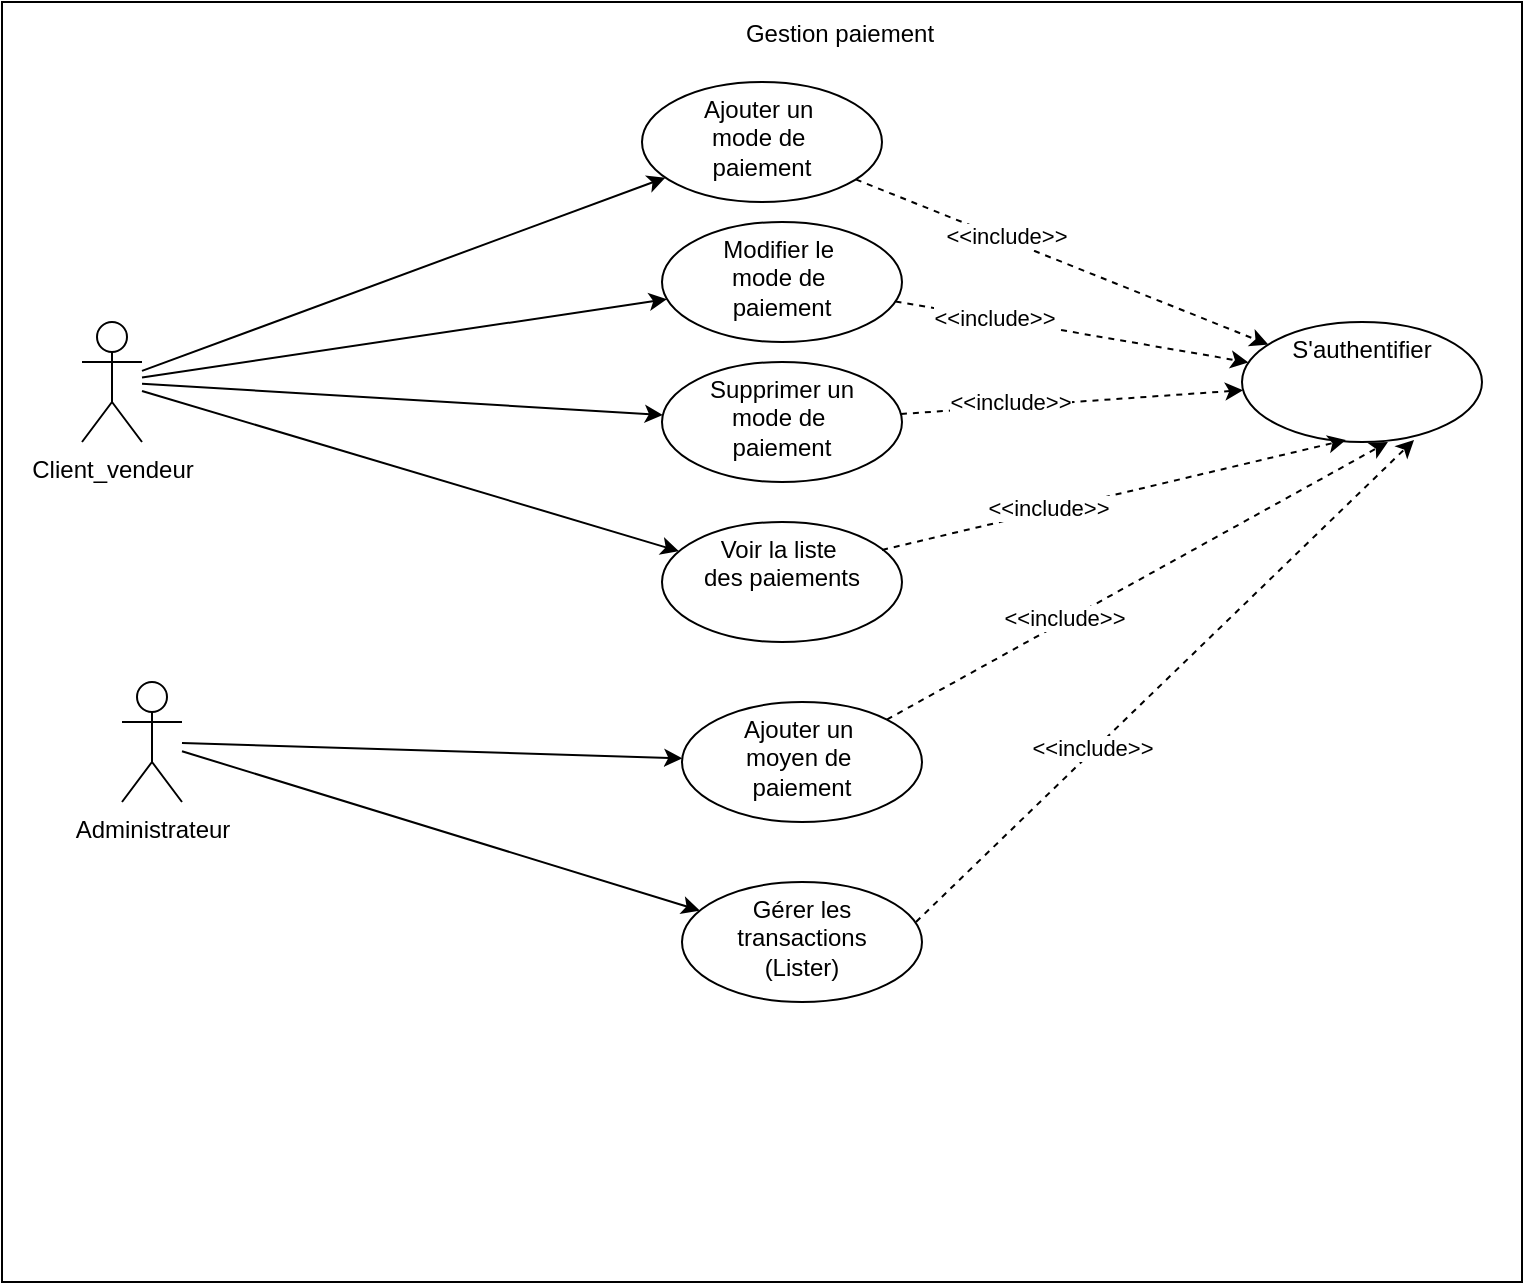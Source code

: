 <mxfile version="15.8.7" type="device"><diagram id="93TwWpJ5N_MrGACuFquo" name="Page-1"><mxGraphModel dx="786" dy="407" grid="1" gridSize="10" guides="1" tooltips="1" connect="1" arrows="1" fold="1" page="1" pageScale="1" pageWidth="827" pageHeight="1169" math="0" shadow="0"><root><mxCell id="0"/><mxCell id="1" parent="0"/><mxCell id="UAsrpyPvyt6wrDo05yFp-1" value="" style="rounded=0;whiteSpace=wrap;html=1;" vertex="1" parent="1"><mxGeometry y="80" width="760" height="640" as="geometry"/></mxCell><mxCell id="UAsrpyPvyt6wrDo05yFp-8" value="" style="rounded=0;orthogonalLoop=1;jettySize=auto;html=1;" edge="1" parent="1" source="UAsrpyPvyt6wrDo05yFp-2" target="UAsrpyPvyt6wrDo05yFp-7"><mxGeometry relative="1" as="geometry"/></mxCell><mxCell id="UAsrpyPvyt6wrDo05yFp-10" value="" style="edgeStyle=none;rounded=0;orthogonalLoop=1;jettySize=auto;html=1;" edge="1" parent="1" source="UAsrpyPvyt6wrDo05yFp-2" target="UAsrpyPvyt6wrDo05yFp-9"><mxGeometry relative="1" as="geometry"/></mxCell><mxCell id="UAsrpyPvyt6wrDo05yFp-17" value="" style="edgeStyle=none;rounded=0;orthogonalLoop=1;jettySize=auto;html=1;" edge="1" parent="1" source="UAsrpyPvyt6wrDo05yFp-2" target="UAsrpyPvyt6wrDo05yFp-16"><mxGeometry relative="1" as="geometry"/></mxCell><mxCell id="UAsrpyPvyt6wrDo05yFp-39" value="" style="edgeStyle=none;rounded=0;orthogonalLoop=1;jettySize=auto;html=1;strokeColor=default;" edge="1" parent="1" source="UAsrpyPvyt6wrDo05yFp-2" target="UAsrpyPvyt6wrDo05yFp-38"><mxGeometry relative="1" as="geometry"/></mxCell><mxCell id="UAsrpyPvyt6wrDo05yFp-2" value="Client_vendeur" style="shape=umlActor;verticalLabelPosition=bottom;verticalAlign=top;html=1;outlineConnect=0;" vertex="1" parent="1"><mxGeometry x="40" y="240" width="30" height="60" as="geometry"/></mxCell><mxCell id="UAsrpyPvyt6wrDo05yFp-3" value="Gestion paiement" style="text;html=1;strokeColor=none;fillColor=none;align=center;verticalAlign=middle;whiteSpace=wrap;rounded=0;" vertex="1" parent="1"><mxGeometry x="358" y="81" width="122" height="30" as="geometry"/></mxCell><mxCell id="UAsrpyPvyt6wrDo05yFp-24" value="" style="edgeStyle=none;orthogonalLoop=1;jettySize=auto;html=1;rounded=0;strokeColor=default;dashed=1;" edge="1" parent="1" source="UAsrpyPvyt6wrDo05yFp-7" target="UAsrpyPvyt6wrDo05yFp-23"><mxGeometry relative="1" as="geometry"/></mxCell><mxCell id="UAsrpyPvyt6wrDo05yFp-31" value="&amp;lt;&amp;lt;include&amp;gt;&amp;gt;" style="edgeLabel;html=1;align=center;verticalAlign=middle;resizable=0;points=[];" vertex="1" connectable="0" parent="UAsrpyPvyt6wrDo05yFp-24"><mxGeometry x="-0.278" y="2" relative="1" as="geometry"><mxPoint as="offset"/></mxGeometry></mxCell><mxCell id="UAsrpyPvyt6wrDo05yFp-7" value="Ajouter un&amp;nbsp;&lt;br&gt;mode de&amp;nbsp;&lt;br&gt;paiement" style="ellipse;whiteSpace=wrap;html=1;verticalAlign=top;" vertex="1" parent="1"><mxGeometry x="320" y="120" width="120" height="60" as="geometry"/></mxCell><mxCell id="UAsrpyPvyt6wrDo05yFp-27" style="edgeStyle=none;rounded=0;orthogonalLoop=1;jettySize=auto;html=1;strokeColor=default;dashed=1;" edge="1" parent="1" source="UAsrpyPvyt6wrDo05yFp-9" target="UAsrpyPvyt6wrDo05yFp-23"><mxGeometry relative="1" as="geometry"/></mxCell><mxCell id="UAsrpyPvyt6wrDo05yFp-32" value="&amp;lt;&amp;lt;include&amp;gt;&amp;gt;" style="edgeLabel;html=1;align=center;verticalAlign=middle;resizable=0;points=[];" vertex="1" connectable="0" parent="UAsrpyPvyt6wrDo05yFp-27"><mxGeometry x="-0.443" relative="1" as="geometry"><mxPoint as="offset"/></mxGeometry></mxCell><mxCell id="UAsrpyPvyt6wrDo05yFp-9" value="Modifier le&amp;nbsp;&lt;br&gt;mode de&amp;nbsp;&lt;br&gt;paiement" style="ellipse;whiteSpace=wrap;html=1;verticalAlign=top;" vertex="1" parent="1"><mxGeometry x="330" y="190" width="120" height="60" as="geometry"/></mxCell><mxCell id="UAsrpyPvyt6wrDo05yFp-28" style="edgeStyle=none;rounded=0;orthogonalLoop=1;jettySize=auto;html=1;strokeColor=default;dashed=1;" edge="1" parent="1" source="UAsrpyPvyt6wrDo05yFp-16" target="UAsrpyPvyt6wrDo05yFp-23"><mxGeometry relative="1" as="geometry"/></mxCell><mxCell id="UAsrpyPvyt6wrDo05yFp-33" value="&amp;lt;&amp;lt;include&amp;gt;&amp;gt;" style="edgeLabel;html=1;align=center;verticalAlign=middle;resizable=0;points=[];" vertex="1" connectable="0" parent="UAsrpyPvyt6wrDo05yFp-28"><mxGeometry x="-0.361" y="2" relative="1" as="geometry"><mxPoint as="offset"/></mxGeometry></mxCell><mxCell id="UAsrpyPvyt6wrDo05yFp-16" value="Supprimer un&lt;br&gt;mode de&amp;nbsp;&lt;br&gt;paiement" style="ellipse;whiteSpace=wrap;html=1;verticalAlign=top;" vertex="1" parent="1"><mxGeometry x="330" y="260" width="120" height="60" as="geometry"/></mxCell><mxCell id="UAsrpyPvyt6wrDo05yFp-20" value="" style="edgeStyle=none;rounded=0;orthogonalLoop=1;jettySize=auto;html=1;" edge="1" parent="1" source="UAsrpyPvyt6wrDo05yFp-18" target="UAsrpyPvyt6wrDo05yFp-19"><mxGeometry relative="1" as="geometry"/></mxCell><mxCell id="UAsrpyPvyt6wrDo05yFp-46" value="" style="edgeStyle=none;rounded=0;orthogonalLoop=1;jettySize=auto;html=1;strokeColor=default;" edge="1" parent="1" source="UAsrpyPvyt6wrDo05yFp-18" target="UAsrpyPvyt6wrDo05yFp-45"><mxGeometry relative="1" as="geometry"/></mxCell><mxCell id="UAsrpyPvyt6wrDo05yFp-18" value="Administrateur" style="shape=umlActor;verticalLabelPosition=bottom;verticalAlign=top;html=1;outlineConnect=0;" vertex="1" parent="1"><mxGeometry x="60" y="420" width="30" height="60" as="geometry"/></mxCell><mxCell id="UAsrpyPvyt6wrDo05yFp-19" value="Ajouter un&amp;nbsp;&lt;br&gt;moyen de&amp;nbsp;&lt;br&gt;paiement" style="ellipse;whiteSpace=wrap;html=1;verticalAlign=top;" vertex="1" parent="1"><mxGeometry x="340" y="430" width="120" height="60" as="geometry"/></mxCell><mxCell id="UAsrpyPvyt6wrDo05yFp-23" value="S'authentifier" style="ellipse;whiteSpace=wrap;html=1;verticalAlign=top;" vertex="1" parent="1"><mxGeometry x="620" y="240" width="120" height="60" as="geometry"/></mxCell><mxCell id="UAsrpyPvyt6wrDo05yFp-38" value="Voir la liste&amp;nbsp;&lt;br&gt;des paiements" style="ellipse;whiteSpace=wrap;html=1;verticalAlign=top;" vertex="1" parent="1"><mxGeometry x="330" y="340" width="120" height="60" as="geometry"/></mxCell><mxCell id="UAsrpyPvyt6wrDo05yFp-40" style="edgeStyle=none;rounded=0;orthogonalLoop=1;jettySize=auto;html=1;entryX=0.433;entryY=0.983;entryDx=0;entryDy=0;entryPerimeter=0;strokeColor=default;dashed=1;exitX=0.917;exitY=0.233;exitDx=0;exitDy=0;exitPerimeter=0;" edge="1" parent="1" source="UAsrpyPvyt6wrDo05yFp-38" target="UAsrpyPvyt6wrDo05yFp-23"><mxGeometry relative="1" as="geometry"><mxPoint x="443.904" y="419.028" as="sourcePoint"/><mxPoint x="669.96" y="308.02" as="targetPoint"/></mxGeometry></mxCell><mxCell id="UAsrpyPvyt6wrDo05yFp-41" value="&amp;lt;&amp;lt;include&amp;gt;&amp;gt;" style="edgeLabel;html=1;align=center;verticalAlign=middle;resizable=0;points=[];" vertex="1" connectable="0" parent="UAsrpyPvyt6wrDo05yFp-40"><mxGeometry x="-0.285" y="2" relative="1" as="geometry"><mxPoint as="offset"/></mxGeometry></mxCell><mxCell id="UAsrpyPvyt6wrDo05yFp-43" style="edgeStyle=none;rounded=0;orthogonalLoop=1;jettySize=auto;html=1;entryX=0.608;entryY=1;entryDx=0;entryDy=0;entryPerimeter=0;strokeColor=default;dashed=1;exitX=1;exitY=0;exitDx=0;exitDy=0;" edge="1" parent="1" source="UAsrpyPvyt6wrDo05yFp-19" target="UAsrpyPvyt6wrDo05yFp-23"><mxGeometry relative="1" as="geometry"><mxPoint x="450.04" y="363.98" as="sourcePoint"/><mxPoint x="681.96" y="308.98" as="targetPoint"/></mxGeometry></mxCell><mxCell id="UAsrpyPvyt6wrDo05yFp-44" value="&amp;lt;&amp;lt;include&amp;gt;&amp;gt;" style="edgeLabel;html=1;align=center;verticalAlign=middle;resizable=0;points=[];" vertex="1" connectable="0" parent="UAsrpyPvyt6wrDo05yFp-43"><mxGeometry x="-0.285" y="2" relative="1" as="geometry"><mxPoint as="offset"/></mxGeometry></mxCell><mxCell id="UAsrpyPvyt6wrDo05yFp-45" value="Gérer les&lt;br&gt;transactions&lt;br&gt;(Lister)" style="ellipse;whiteSpace=wrap;html=1;verticalAlign=top;" vertex="1" parent="1"><mxGeometry x="340" y="520" width="120" height="60" as="geometry"/></mxCell><mxCell id="UAsrpyPvyt6wrDo05yFp-47" style="edgeStyle=none;rounded=0;orthogonalLoop=1;jettySize=auto;html=1;entryX=0.717;entryY=0.983;entryDx=0;entryDy=0;entryPerimeter=0;strokeColor=default;dashed=1;exitX=0.975;exitY=0.333;exitDx=0;exitDy=0;exitPerimeter=0;" edge="1" parent="1" source="UAsrpyPvyt6wrDo05yFp-45" target="UAsrpyPvyt6wrDo05yFp-23"><mxGeometry relative="1" as="geometry"><mxPoint x="452.426" y="448.787" as="sourcePoint"/><mxPoint x="702.96" y="310" as="targetPoint"/></mxGeometry></mxCell><mxCell id="UAsrpyPvyt6wrDo05yFp-48" value="&amp;lt;&amp;lt;include&amp;gt;&amp;gt;" style="edgeLabel;html=1;align=center;verticalAlign=middle;resizable=0;points=[];" vertex="1" connectable="0" parent="UAsrpyPvyt6wrDo05yFp-47"><mxGeometry x="-0.285" y="2" relative="1" as="geometry"><mxPoint as="offset"/></mxGeometry></mxCell></root></mxGraphModel></diagram></mxfile>